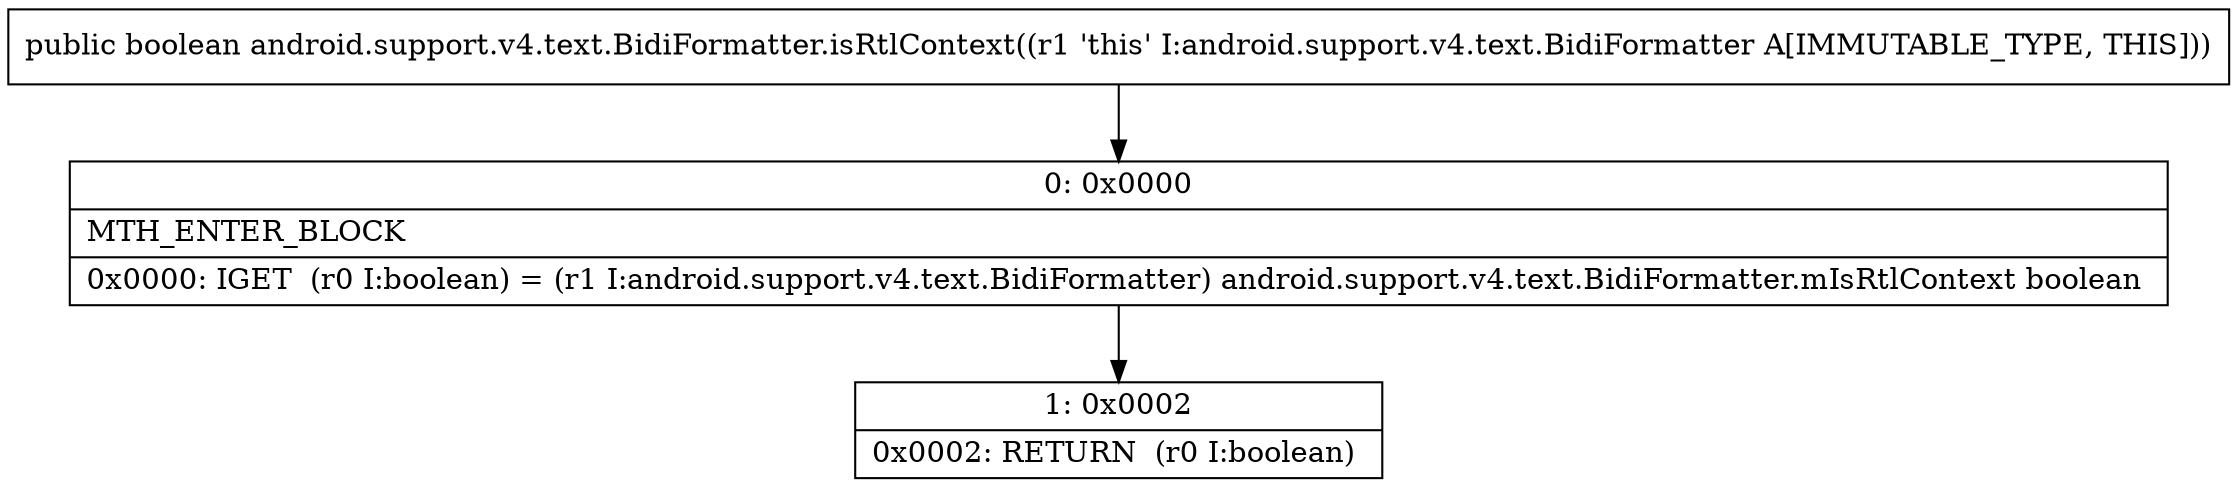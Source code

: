 digraph "CFG forandroid.support.v4.text.BidiFormatter.isRtlContext()Z" {
Node_0 [shape=record,label="{0\:\ 0x0000|MTH_ENTER_BLOCK\l|0x0000: IGET  (r0 I:boolean) = (r1 I:android.support.v4.text.BidiFormatter) android.support.v4.text.BidiFormatter.mIsRtlContext boolean \l}"];
Node_1 [shape=record,label="{1\:\ 0x0002|0x0002: RETURN  (r0 I:boolean) \l}"];
MethodNode[shape=record,label="{public boolean android.support.v4.text.BidiFormatter.isRtlContext((r1 'this' I:android.support.v4.text.BidiFormatter A[IMMUTABLE_TYPE, THIS])) }"];
MethodNode -> Node_0;
Node_0 -> Node_1;
}

